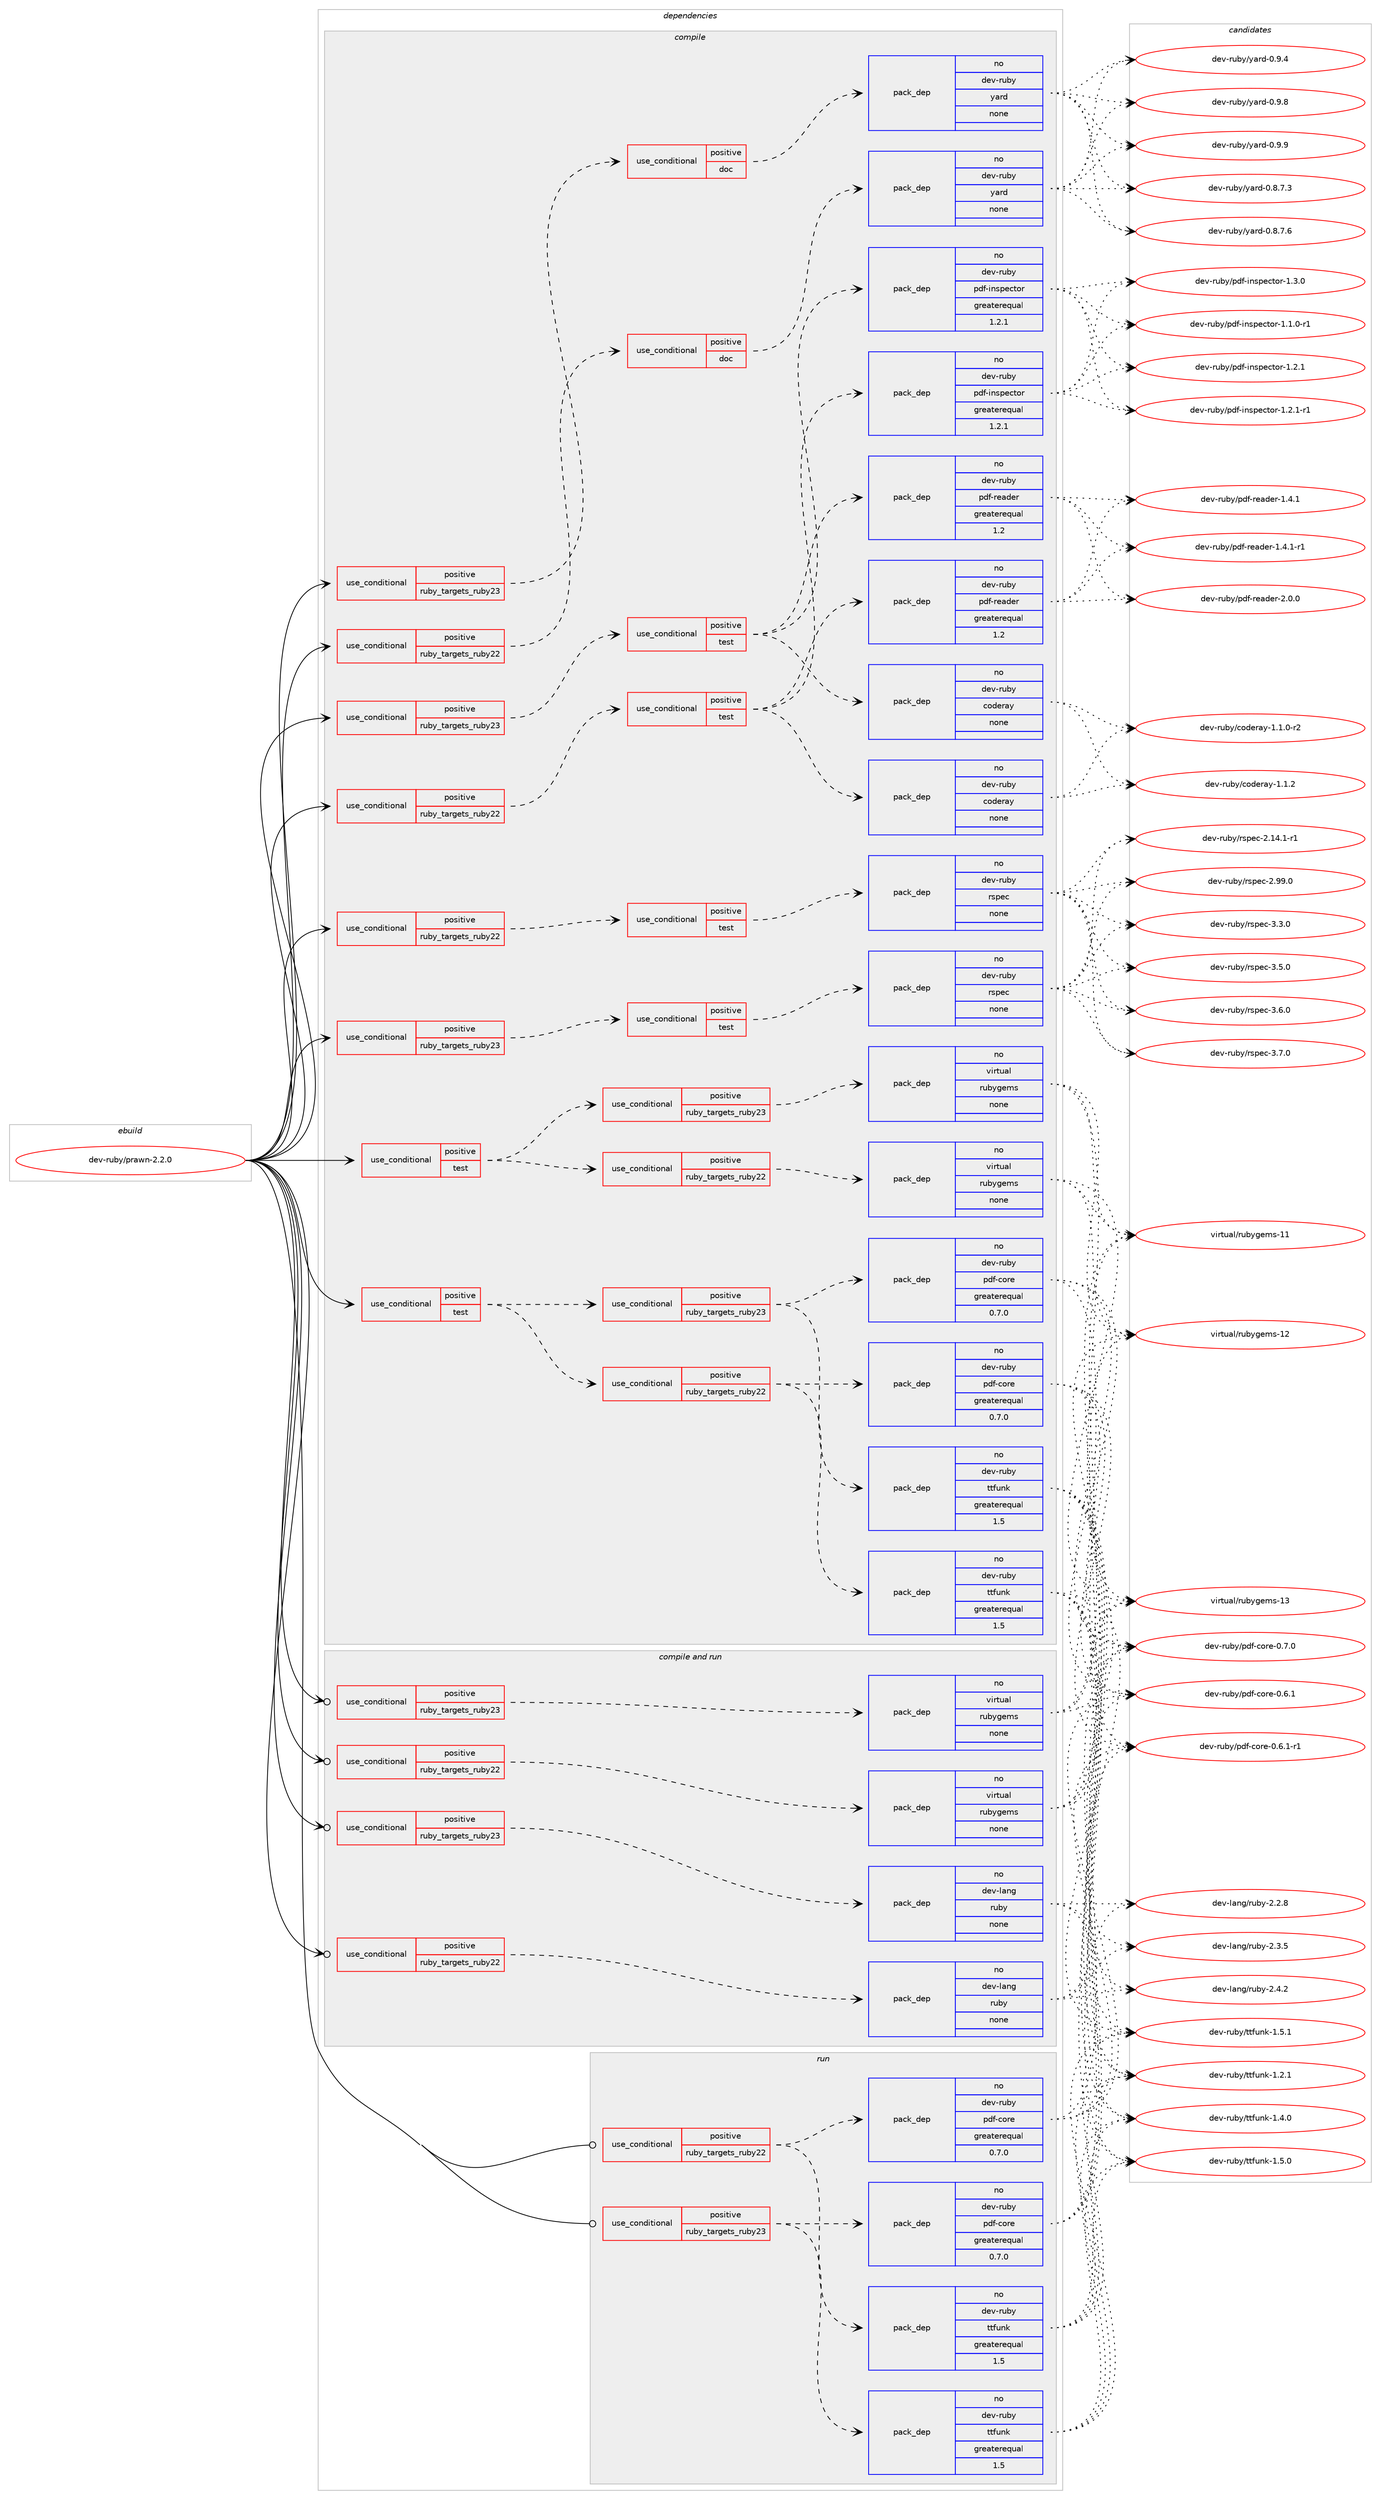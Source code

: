 digraph prolog {

# *************
# Graph options
# *************

newrank=true;
concentrate=true;
compound=true;
graph [rankdir=LR,fontname=Helvetica,fontsize=10,ranksep=1.5];#, ranksep=2.5, nodesep=0.2];
edge  [arrowhead=vee];
node  [fontname=Helvetica,fontsize=10];

# **********
# The ebuild
# **********

subgraph cluster_leftcol {
color=gray;
rank=same;
label=<<i>ebuild</i>>;
id [label="dev-ruby/prawn-2.2.0", color=red, width=4, href="../dev-ruby/prawn-2.2.0.svg"];
}

# ****************
# The dependencies
# ****************

subgraph cluster_midcol {
color=gray;
label=<<i>dependencies</i>>;
subgraph cluster_compile {
fillcolor="#eeeeee";
style=filled;
label=<<i>compile</i>>;
subgraph cond65483 {
dependency254696 [label=<<TABLE BORDER="0" CELLBORDER="1" CELLSPACING="0" CELLPADDING="4"><TR><TD ROWSPAN="3" CELLPADDING="10">use_conditional</TD></TR><TR><TD>positive</TD></TR><TR><TD>ruby_targets_ruby22</TD></TR></TABLE>>, shape=none, color=red];
subgraph cond65484 {
dependency254697 [label=<<TABLE BORDER="0" CELLBORDER="1" CELLSPACING="0" CELLPADDING="4"><TR><TD ROWSPAN="3" CELLPADDING="10">use_conditional</TD></TR><TR><TD>positive</TD></TR><TR><TD>doc</TD></TR></TABLE>>, shape=none, color=red];
subgraph pack185099 {
dependency254698 [label=<<TABLE BORDER="0" CELLBORDER="1" CELLSPACING="0" CELLPADDING="4" WIDTH="220"><TR><TD ROWSPAN="6" CELLPADDING="30">pack_dep</TD></TR><TR><TD WIDTH="110">no</TD></TR><TR><TD>dev-ruby</TD></TR><TR><TD>yard</TD></TR><TR><TD>none</TD></TR><TR><TD></TD></TR></TABLE>>, shape=none, color=blue];
}
dependency254697:e -> dependency254698:w [weight=20,style="dashed",arrowhead="vee"];
}
dependency254696:e -> dependency254697:w [weight=20,style="dashed",arrowhead="vee"];
}
id:e -> dependency254696:w [weight=20,style="solid",arrowhead="vee"];
subgraph cond65485 {
dependency254699 [label=<<TABLE BORDER="0" CELLBORDER="1" CELLSPACING="0" CELLPADDING="4"><TR><TD ROWSPAN="3" CELLPADDING="10">use_conditional</TD></TR><TR><TD>positive</TD></TR><TR><TD>ruby_targets_ruby22</TD></TR></TABLE>>, shape=none, color=red];
subgraph cond65486 {
dependency254700 [label=<<TABLE BORDER="0" CELLBORDER="1" CELLSPACING="0" CELLPADDING="4"><TR><TD ROWSPAN="3" CELLPADDING="10">use_conditional</TD></TR><TR><TD>positive</TD></TR><TR><TD>test</TD></TR></TABLE>>, shape=none, color=red];
subgraph pack185100 {
dependency254701 [label=<<TABLE BORDER="0" CELLBORDER="1" CELLSPACING="0" CELLPADDING="4" WIDTH="220"><TR><TD ROWSPAN="6" CELLPADDING="30">pack_dep</TD></TR><TR><TD WIDTH="110">no</TD></TR><TR><TD>dev-ruby</TD></TR><TR><TD>coderay</TD></TR><TR><TD>none</TD></TR><TR><TD></TD></TR></TABLE>>, shape=none, color=blue];
}
dependency254700:e -> dependency254701:w [weight=20,style="dashed",arrowhead="vee"];
subgraph pack185101 {
dependency254702 [label=<<TABLE BORDER="0" CELLBORDER="1" CELLSPACING="0" CELLPADDING="4" WIDTH="220"><TR><TD ROWSPAN="6" CELLPADDING="30">pack_dep</TD></TR><TR><TD WIDTH="110">no</TD></TR><TR><TD>dev-ruby</TD></TR><TR><TD>pdf-inspector</TD></TR><TR><TD>greaterequal</TD></TR><TR><TD>1.2.1</TD></TR></TABLE>>, shape=none, color=blue];
}
dependency254700:e -> dependency254702:w [weight=20,style="dashed",arrowhead="vee"];
subgraph pack185102 {
dependency254703 [label=<<TABLE BORDER="0" CELLBORDER="1" CELLSPACING="0" CELLPADDING="4" WIDTH="220"><TR><TD ROWSPAN="6" CELLPADDING="30">pack_dep</TD></TR><TR><TD WIDTH="110">no</TD></TR><TR><TD>dev-ruby</TD></TR><TR><TD>pdf-reader</TD></TR><TR><TD>greaterequal</TD></TR><TR><TD>1.2</TD></TR></TABLE>>, shape=none, color=blue];
}
dependency254700:e -> dependency254703:w [weight=20,style="dashed",arrowhead="vee"];
}
dependency254699:e -> dependency254700:w [weight=20,style="dashed",arrowhead="vee"];
}
id:e -> dependency254699:w [weight=20,style="solid",arrowhead="vee"];
subgraph cond65487 {
dependency254704 [label=<<TABLE BORDER="0" CELLBORDER="1" CELLSPACING="0" CELLPADDING="4"><TR><TD ROWSPAN="3" CELLPADDING="10">use_conditional</TD></TR><TR><TD>positive</TD></TR><TR><TD>ruby_targets_ruby22</TD></TR></TABLE>>, shape=none, color=red];
subgraph cond65488 {
dependency254705 [label=<<TABLE BORDER="0" CELLBORDER="1" CELLSPACING="0" CELLPADDING="4"><TR><TD ROWSPAN="3" CELLPADDING="10">use_conditional</TD></TR><TR><TD>positive</TD></TR><TR><TD>test</TD></TR></TABLE>>, shape=none, color=red];
subgraph pack185103 {
dependency254706 [label=<<TABLE BORDER="0" CELLBORDER="1" CELLSPACING="0" CELLPADDING="4" WIDTH="220"><TR><TD ROWSPAN="6" CELLPADDING="30">pack_dep</TD></TR><TR><TD WIDTH="110">no</TD></TR><TR><TD>dev-ruby</TD></TR><TR><TD>rspec</TD></TR><TR><TD>none</TD></TR><TR><TD></TD></TR></TABLE>>, shape=none, color=blue];
}
dependency254705:e -> dependency254706:w [weight=20,style="dashed",arrowhead="vee"];
}
dependency254704:e -> dependency254705:w [weight=20,style="dashed",arrowhead="vee"];
}
id:e -> dependency254704:w [weight=20,style="solid",arrowhead="vee"];
subgraph cond65489 {
dependency254707 [label=<<TABLE BORDER="0" CELLBORDER="1" CELLSPACING="0" CELLPADDING="4"><TR><TD ROWSPAN="3" CELLPADDING="10">use_conditional</TD></TR><TR><TD>positive</TD></TR><TR><TD>ruby_targets_ruby23</TD></TR></TABLE>>, shape=none, color=red];
subgraph cond65490 {
dependency254708 [label=<<TABLE BORDER="0" CELLBORDER="1" CELLSPACING="0" CELLPADDING="4"><TR><TD ROWSPAN="3" CELLPADDING="10">use_conditional</TD></TR><TR><TD>positive</TD></TR><TR><TD>doc</TD></TR></TABLE>>, shape=none, color=red];
subgraph pack185104 {
dependency254709 [label=<<TABLE BORDER="0" CELLBORDER="1" CELLSPACING="0" CELLPADDING="4" WIDTH="220"><TR><TD ROWSPAN="6" CELLPADDING="30">pack_dep</TD></TR><TR><TD WIDTH="110">no</TD></TR><TR><TD>dev-ruby</TD></TR><TR><TD>yard</TD></TR><TR><TD>none</TD></TR><TR><TD></TD></TR></TABLE>>, shape=none, color=blue];
}
dependency254708:e -> dependency254709:w [weight=20,style="dashed",arrowhead="vee"];
}
dependency254707:e -> dependency254708:w [weight=20,style="dashed",arrowhead="vee"];
}
id:e -> dependency254707:w [weight=20,style="solid",arrowhead="vee"];
subgraph cond65491 {
dependency254710 [label=<<TABLE BORDER="0" CELLBORDER="1" CELLSPACING="0" CELLPADDING="4"><TR><TD ROWSPAN="3" CELLPADDING="10">use_conditional</TD></TR><TR><TD>positive</TD></TR><TR><TD>ruby_targets_ruby23</TD></TR></TABLE>>, shape=none, color=red];
subgraph cond65492 {
dependency254711 [label=<<TABLE BORDER="0" CELLBORDER="1" CELLSPACING="0" CELLPADDING="4"><TR><TD ROWSPAN="3" CELLPADDING="10">use_conditional</TD></TR><TR><TD>positive</TD></TR><TR><TD>test</TD></TR></TABLE>>, shape=none, color=red];
subgraph pack185105 {
dependency254712 [label=<<TABLE BORDER="0" CELLBORDER="1" CELLSPACING="0" CELLPADDING="4" WIDTH="220"><TR><TD ROWSPAN="6" CELLPADDING="30">pack_dep</TD></TR><TR><TD WIDTH="110">no</TD></TR><TR><TD>dev-ruby</TD></TR><TR><TD>coderay</TD></TR><TR><TD>none</TD></TR><TR><TD></TD></TR></TABLE>>, shape=none, color=blue];
}
dependency254711:e -> dependency254712:w [weight=20,style="dashed",arrowhead="vee"];
subgraph pack185106 {
dependency254713 [label=<<TABLE BORDER="0" CELLBORDER="1" CELLSPACING="0" CELLPADDING="4" WIDTH="220"><TR><TD ROWSPAN="6" CELLPADDING="30">pack_dep</TD></TR><TR><TD WIDTH="110">no</TD></TR><TR><TD>dev-ruby</TD></TR><TR><TD>pdf-inspector</TD></TR><TR><TD>greaterequal</TD></TR><TR><TD>1.2.1</TD></TR></TABLE>>, shape=none, color=blue];
}
dependency254711:e -> dependency254713:w [weight=20,style="dashed",arrowhead="vee"];
subgraph pack185107 {
dependency254714 [label=<<TABLE BORDER="0" CELLBORDER="1" CELLSPACING="0" CELLPADDING="4" WIDTH="220"><TR><TD ROWSPAN="6" CELLPADDING="30">pack_dep</TD></TR><TR><TD WIDTH="110">no</TD></TR><TR><TD>dev-ruby</TD></TR><TR><TD>pdf-reader</TD></TR><TR><TD>greaterequal</TD></TR><TR><TD>1.2</TD></TR></TABLE>>, shape=none, color=blue];
}
dependency254711:e -> dependency254714:w [weight=20,style="dashed",arrowhead="vee"];
}
dependency254710:e -> dependency254711:w [weight=20,style="dashed",arrowhead="vee"];
}
id:e -> dependency254710:w [weight=20,style="solid",arrowhead="vee"];
subgraph cond65493 {
dependency254715 [label=<<TABLE BORDER="0" CELLBORDER="1" CELLSPACING="0" CELLPADDING="4"><TR><TD ROWSPAN="3" CELLPADDING="10">use_conditional</TD></TR><TR><TD>positive</TD></TR><TR><TD>ruby_targets_ruby23</TD></TR></TABLE>>, shape=none, color=red];
subgraph cond65494 {
dependency254716 [label=<<TABLE BORDER="0" CELLBORDER="1" CELLSPACING="0" CELLPADDING="4"><TR><TD ROWSPAN="3" CELLPADDING="10">use_conditional</TD></TR><TR><TD>positive</TD></TR><TR><TD>test</TD></TR></TABLE>>, shape=none, color=red];
subgraph pack185108 {
dependency254717 [label=<<TABLE BORDER="0" CELLBORDER="1" CELLSPACING="0" CELLPADDING="4" WIDTH="220"><TR><TD ROWSPAN="6" CELLPADDING="30">pack_dep</TD></TR><TR><TD WIDTH="110">no</TD></TR><TR><TD>dev-ruby</TD></TR><TR><TD>rspec</TD></TR><TR><TD>none</TD></TR><TR><TD></TD></TR></TABLE>>, shape=none, color=blue];
}
dependency254716:e -> dependency254717:w [weight=20,style="dashed",arrowhead="vee"];
}
dependency254715:e -> dependency254716:w [weight=20,style="dashed",arrowhead="vee"];
}
id:e -> dependency254715:w [weight=20,style="solid",arrowhead="vee"];
subgraph cond65495 {
dependency254718 [label=<<TABLE BORDER="0" CELLBORDER="1" CELLSPACING="0" CELLPADDING="4"><TR><TD ROWSPAN="3" CELLPADDING="10">use_conditional</TD></TR><TR><TD>positive</TD></TR><TR><TD>test</TD></TR></TABLE>>, shape=none, color=red];
subgraph cond65496 {
dependency254719 [label=<<TABLE BORDER="0" CELLBORDER="1" CELLSPACING="0" CELLPADDING="4"><TR><TD ROWSPAN="3" CELLPADDING="10">use_conditional</TD></TR><TR><TD>positive</TD></TR><TR><TD>ruby_targets_ruby22</TD></TR></TABLE>>, shape=none, color=red];
subgraph pack185109 {
dependency254720 [label=<<TABLE BORDER="0" CELLBORDER="1" CELLSPACING="0" CELLPADDING="4" WIDTH="220"><TR><TD ROWSPAN="6" CELLPADDING="30">pack_dep</TD></TR><TR><TD WIDTH="110">no</TD></TR><TR><TD>dev-ruby</TD></TR><TR><TD>pdf-core</TD></TR><TR><TD>greaterequal</TD></TR><TR><TD>0.7.0</TD></TR></TABLE>>, shape=none, color=blue];
}
dependency254719:e -> dependency254720:w [weight=20,style="dashed",arrowhead="vee"];
subgraph pack185110 {
dependency254721 [label=<<TABLE BORDER="0" CELLBORDER="1" CELLSPACING="0" CELLPADDING="4" WIDTH="220"><TR><TD ROWSPAN="6" CELLPADDING="30">pack_dep</TD></TR><TR><TD WIDTH="110">no</TD></TR><TR><TD>dev-ruby</TD></TR><TR><TD>ttfunk</TD></TR><TR><TD>greaterequal</TD></TR><TR><TD>1.5</TD></TR></TABLE>>, shape=none, color=blue];
}
dependency254719:e -> dependency254721:w [weight=20,style="dashed",arrowhead="vee"];
}
dependency254718:e -> dependency254719:w [weight=20,style="dashed",arrowhead="vee"];
subgraph cond65497 {
dependency254722 [label=<<TABLE BORDER="0" CELLBORDER="1" CELLSPACING="0" CELLPADDING="4"><TR><TD ROWSPAN="3" CELLPADDING="10">use_conditional</TD></TR><TR><TD>positive</TD></TR><TR><TD>ruby_targets_ruby23</TD></TR></TABLE>>, shape=none, color=red];
subgraph pack185111 {
dependency254723 [label=<<TABLE BORDER="0" CELLBORDER="1" CELLSPACING="0" CELLPADDING="4" WIDTH="220"><TR><TD ROWSPAN="6" CELLPADDING="30">pack_dep</TD></TR><TR><TD WIDTH="110">no</TD></TR><TR><TD>dev-ruby</TD></TR><TR><TD>pdf-core</TD></TR><TR><TD>greaterequal</TD></TR><TR><TD>0.7.0</TD></TR></TABLE>>, shape=none, color=blue];
}
dependency254722:e -> dependency254723:w [weight=20,style="dashed",arrowhead="vee"];
subgraph pack185112 {
dependency254724 [label=<<TABLE BORDER="0" CELLBORDER="1" CELLSPACING="0" CELLPADDING="4" WIDTH="220"><TR><TD ROWSPAN="6" CELLPADDING="30">pack_dep</TD></TR><TR><TD WIDTH="110">no</TD></TR><TR><TD>dev-ruby</TD></TR><TR><TD>ttfunk</TD></TR><TR><TD>greaterequal</TD></TR><TR><TD>1.5</TD></TR></TABLE>>, shape=none, color=blue];
}
dependency254722:e -> dependency254724:w [weight=20,style="dashed",arrowhead="vee"];
}
dependency254718:e -> dependency254722:w [weight=20,style="dashed",arrowhead="vee"];
}
id:e -> dependency254718:w [weight=20,style="solid",arrowhead="vee"];
subgraph cond65498 {
dependency254725 [label=<<TABLE BORDER="0" CELLBORDER="1" CELLSPACING="0" CELLPADDING="4"><TR><TD ROWSPAN="3" CELLPADDING="10">use_conditional</TD></TR><TR><TD>positive</TD></TR><TR><TD>test</TD></TR></TABLE>>, shape=none, color=red];
subgraph cond65499 {
dependency254726 [label=<<TABLE BORDER="0" CELLBORDER="1" CELLSPACING="0" CELLPADDING="4"><TR><TD ROWSPAN="3" CELLPADDING="10">use_conditional</TD></TR><TR><TD>positive</TD></TR><TR><TD>ruby_targets_ruby22</TD></TR></TABLE>>, shape=none, color=red];
subgraph pack185113 {
dependency254727 [label=<<TABLE BORDER="0" CELLBORDER="1" CELLSPACING="0" CELLPADDING="4" WIDTH="220"><TR><TD ROWSPAN="6" CELLPADDING="30">pack_dep</TD></TR><TR><TD WIDTH="110">no</TD></TR><TR><TD>virtual</TD></TR><TR><TD>rubygems</TD></TR><TR><TD>none</TD></TR><TR><TD></TD></TR></TABLE>>, shape=none, color=blue];
}
dependency254726:e -> dependency254727:w [weight=20,style="dashed",arrowhead="vee"];
}
dependency254725:e -> dependency254726:w [weight=20,style="dashed",arrowhead="vee"];
subgraph cond65500 {
dependency254728 [label=<<TABLE BORDER="0" CELLBORDER="1" CELLSPACING="0" CELLPADDING="4"><TR><TD ROWSPAN="3" CELLPADDING="10">use_conditional</TD></TR><TR><TD>positive</TD></TR><TR><TD>ruby_targets_ruby23</TD></TR></TABLE>>, shape=none, color=red];
subgraph pack185114 {
dependency254729 [label=<<TABLE BORDER="0" CELLBORDER="1" CELLSPACING="0" CELLPADDING="4" WIDTH="220"><TR><TD ROWSPAN="6" CELLPADDING="30">pack_dep</TD></TR><TR><TD WIDTH="110">no</TD></TR><TR><TD>virtual</TD></TR><TR><TD>rubygems</TD></TR><TR><TD>none</TD></TR><TR><TD></TD></TR></TABLE>>, shape=none, color=blue];
}
dependency254728:e -> dependency254729:w [weight=20,style="dashed",arrowhead="vee"];
}
dependency254725:e -> dependency254728:w [weight=20,style="dashed",arrowhead="vee"];
}
id:e -> dependency254725:w [weight=20,style="solid",arrowhead="vee"];
}
subgraph cluster_compileandrun {
fillcolor="#eeeeee";
style=filled;
label=<<i>compile and run</i>>;
subgraph cond65501 {
dependency254730 [label=<<TABLE BORDER="0" CELLBORDER="1" CELLSPACING="0" CELLPADDING="4"><TR><TD ROWSPAN="3" CELLPADDING="10">use_conditional</TD></TR><TR><TD>positive</TD></TR><TR><TD>ruby_targets_ruby22</TD></TR></TABLE>>, shape=none, color=red];
subgraph pack185115 {
dependency254731 [label=<<TABLE BORDER="0" CELLBORDER="1" CELLSPACING="0" CELLPADDING="4" WIDTH="220"><TR><TD ROWSPAN="6" CELLPADDING="30">pack_dep</TD></TR><TR><TD WIDTH="110">no</TD></TR><TR><TD>dev-lang</TD></TR><TR><TD>ruby</TD></TR><TR><TD>none</TD></TR><TR><TD></TD></TR></TABLE>>, shape=none, color=blue];
}
dependency254730:e -> dependency254731:w [weight=20,style="dashed",arrowhead="vee"];
}
id:e -> dependency254730:w [weight=20,style="solid",arrowhead="odotvee"];
subgraph cond65502 {
dependency254732 [label=<<TABLE BORDER="0" CELLBORDER="1" CELLSPACING="0" CELLPADDING="4"><TR><TD ROWSPAN="3" CELLPADDING="10">use_conditional</TD></TR><TR><TD>positive</TD></TR><TR><TD>ruby_targets_ruby22</TD></TR></TABLE>>, shape=none, color=red];
subgraph pack185116 {
dependency254733 [label=<<TABLE BORDER="0" CELLBORDER="1" CELLSPACING="0" CELLPADDING="4" WIDTH="220"><TR><TD ROWSPAN="6" CELLPADDING="30">pack_dep</TD></TR><TR><TD WIDTH="110">no</TD></TR><TR><TD>virtual</TD></TR><TR><TD>rubygems</TD></TR><TR><TD>none</TD></TR><TR><TD></TD></TR></TABLE>>, shape=none, color=blue];
}
dependency254732:e -> dependency254733:w [weight=20,style="dashed",arrowhead="vee"];
}
id:e -> dependency254732:w [weight=20,style="solid",arrowhead="odotvee"];
subgraph cond65503 {
dependency254734 [label=<<TABLE BORDER="0" CELLBORDER="1" CELLSPACING="0" CELLPADDING="4"><TR><TD ROWSPAN="3" CELLPADDING="10">use_conditional</TD></TR><TR><TD>positive</TD></TR><TR><TD>ruby_targets_ruby23</TD></TR></TABLE>>, shape=none, color=red];
subgraph pack185117 {
dependency254735 [label=<<TABLE BORDER="0" CELLBORDER="1" CELLSPACING="0" CELLPADDING="4" WIDTH="220"><TR><TD ROWSPAN="6" CELLPADDING="30">pack_dep</TD></TR><TR><TD WIDTH="110">no</TD></TR><TR><TD>dev-lang</TD></TR><TR><TD>ruby</TD></TR><TR><TD>none</TD></TR><TR><TD></TD></TR></TABLE>>, shape=none, color=blue];
}
dependency254734:e -> dependency254735:w [weight=20,style="dashed",arrowhead="vee"];
}
id:e -> dependency254734:w [weight=20,style="solid",arrowhead="odotvee"];
subgraph cond65504 {
dependency254736 [label=<<TABLE BORDER="0" CELLBORDER="1" CELLSPACING="0" CELLPADDING="4"><TR><TD ROWSPAN="3" CELLPADDING="10">use_conditional</TD></TR><TR><TD>positive</TD></TR><TR><TD>ruby_targets_ruby23</TD></TR></TABLE>>, shape=none, color=red];
subgraph pack185118 {
dependency254737 [label=<<TABLE BORDER="0" CELLBORDER="1" CELLSPACING="0" CELLPADDING="4" WIDTH="220"><TR><TD ROWSPAN="6" CELLPADDING="30">pack_dep</TD></TR><TR><TD WIDTH="110">no</TD></TR><TR><TD>virtual</TD></TR><TR><TD>rubygems</TD></TR><TR><TD>none</TD></TR><TR><TD></TD></TR></TABLE>>, shape=none, color=blue];
}
dependency254736:e -> dependency254737:w [weight=20,style="dashed",arrowhead="vee"];
}
id:e -> dependency254736:w [weight=20,style="solid",arrowhead="odotvee"];
}
subgraph cluster_run {
fillcolor="#eeeeee";
style=filled;
label=<<i>run</i>>;
subgraph cond65505 {
dependency254738 [label=<<TABLE BORDER="0" CELLBORDER="1" CELLSPACING="0" CELLPADDING="4"><TR><TD ROWSPAN="3" CELLPADDING="10">use_conditional</TD></TR><TR><TD>positive</TD></TR><TR><TD>ruby_targets_ruby22</TD></TR></TABLE>>, shape=none, color=red];
subgraph pack185119 {
dependency254739 [label=<<TABLE BORDER="0" CELLBORDER="1" CELLSPACING="0" CELLPADDING="4" WIDTH="220"><TR><TD ROWSPAN="6" CELLPADDING="30">pack_dep</TD></TR><TR><TD WIDTH="110">no</TD></TR><TR><TD>dev-ruby</TD></TR><TR><TD>pdf-core</TD></TR><TR><TD>greaterequal</TD></TR><TR><TD>0.7.0</TD></TR></TABLE>>, shape=none, color=blue];
}
dependency254738:e -> dependency254739:w [weight=20,style="dashed",arrowhead="vee"];
subgraph pack185120 {
dependency254740 [label=<<TABLE BORDER="0" CELLBORDER="1" CELLSPACING="0" CELLPADDING="4" WIDTH="220"><TR><TD ROWSPAN="6" CELLPADDING="30">pack_dep</TD></TR><TR><TD WIDTH="110">no</TD></TR><TR><TD>dev-ruby</TD></TR><TR><TD>ttfunk</TD></TR><TR><TD>greaterequal</TD></TR><TR><TD>1.5</TD></TR></TABLE>>, shape=none, color=blue];
}
dependency254738:e -> dependency254740:w [weight=20,style="dashed",arrowhead="vee"];
}
id:e -> dependency254738:w [weight=20,style="solid",arrowhead="odot"];
subgraph cond65506 {
dependency254741 [label=<<TABLE BORDER="0" CELLBORDER="1" CELLSPACING="0" CELLPADDING="4"><TR><TD ROWSPAN="3" CELLPADDING="10">use_conditional</TD></TR><TR><TD>positive</TD></TR><TR><TD>ruby_targets_ruby23</TD></TR></TABLE>>, shape=none, color=red];
subgraph pack185121 {
dependency254742 [label=<<TABLE BORDER="0" CELLBORDER="1" CELLSPACING="0" CELLPADDING="4" WIDTH="220"><TR><TD ROWSPAN="6" CELLPADDING="30">pack_dep</TD></TR><TR><TD WIDTH="110">no</TD></TR><TR><TD>dev-ruby</TD></TR><TR><TD>pdf-core</TD></TR><TR><TD>greaterequal</TD></TR><TR><TD>0.7.0</TD></TR></TABLE>>, shape=none, color=blue];
}
dependency254741:e -> dependency254742:w [weight=20,style="dashed",arrowhead="vee"];
subgraph pack185122 {
dependency254743 [label=<<TABLE BORDER="0" CELLBORDER="1" CELLSPACING="0" CELLPADDING="4" WIDTH="220"><TR><TD ROWSPAN="6" CELLPADDING="30">pack_dep</TD></TR><TR><TD WIDTH="110">no</TD></TR><TR><TD>dev-ruby</TD></TR><TR><TD>ttfunk</TD></TR><TR><TD>greaterequal</TD></TR><TR><TD>1.5</TD></TR></TABLE>>, shape=none, color=blue];
}
dependency254741:e -> dependency254743:w [weight=20,style="dashed",arrowhead="vee"];
}
id:e -> dependency254741:w [weight=20,style="solid",arrowhead="odot"];
}
}

# **************
# The candidates
# **************

subgraph cluster_choices {
rank=same;
color=gray;
label=<<i>candidates</i>>;

subgraph choice185099 {
color=black;
nodesep=1;
choice100101118451141179812147121971141004548465646554651 [label="dev-ruby/yard-0.8.7.3", color=red, width=4,href="../dev-ruby/yard-0.8.7.3.svg"];
choice100101118451141179812147121971141004548465646554654 [label="dev-ruby/yard-0.8.7.6", color=red, width=4,href="../dev-ruby/yard-0.8.7.6.svg"];
choice10010111845114117981214712197114100454846574652 [label="dev-ruby/yard-0.9.4", color=red, width=4,href="../dev-ruby/yard-0.9.4.svg"];
choice10010111845114117981214712197114100454846574656 [label="dev-ruby/yard-0.9.8", color=red, width=4,href="../dev-ruby/yard-0.9.8.svg"];
choice10010111845114117981214712197114100454846574657 [label="dev-ruby/yard-0.9.9", color=red, width=4,href="../dev-ruby/yard-0.9.9.svg"];
dependency254698:e -> choice100101118451141179812147121971141004548465646554651:w [style=dotted,weight="100"];
dependency254698:e -> choice100101118451141179812147121971141004548465646554654:w [style=dotted,weight="100"];
dependency254698:e -> choice10010111845114117981214712197114100454846574652:w [style=dotted,weight="100"];
dependency254698:e -> choice10010111845114117981214712197114100454846574656:w [style=dotted,weight="100"];
dependency254698:e -> choice10010111845114117981214712197114100454846574657:w [style=dotted,weight="100"];
}
subgraph choice185100 {
color=black;
nodesep=1;
choice10010111845114117981214799111100101114971214549464946484511450 [label="dev-ruby/coderay-1.1.0-r2", color=red, width=4,href="../dev-ruby/coderay-1.1.0-r2.svg"];
choice1001011184511411798121479911110010111497121454946494650 [label="dev-ruby/coderay-1.1.2", color=red, width=4,href="../dev-ruby/coderay-1.1.2.svg"];
dependency254701:e -> choice10010111845114117981214799111100101114971214549464946484511450:w [style=dotted,weight="100"];
dependency254701:e -> choice1001011184511411798121479911110010111497121454946494650:w [style=dotted,weight="100"];
}
subgraph choice185101 {
color=black;
nodesep=1;
choice10010111845114117981214711210010245105110115112101991161111144549464946484511449 [label="dev-ruby/pdf-inspector-1.1.0-r1", color=red, width=4,href="../dev-ruby/pdf-inspector-1.1.0-r1.svg"];
choice1001011184511411798121471121001024510511011511210199116111114454946504649 [label="dev-ruby/pdf-inspector-1.2.1", color=red, width=4,href="../dev-ruby/pdf-inspector-1.2.1.svg"];
choice10010111845114117981214711210010245105110115112101991161111144549465046494511449 [label="dev-ruby/pdf-inspector-1.2.1-r1", color=red, width=4,href="../dev-ruby/pdf-inspector-1.2.1-r1.svg"];
choice1001011184511411798121471121001024510511011511210199116111114454946514648 [label="dev-ruby/pdf-inspector-1.3.0", color=red, width=4,href="../dev-ruby/pdf-inspector-1.3.0.svg"];
dependency254702:e -> choice10010111845114117981214711210010245105110115112101991161111144549464946484511449:w [style=dotted,weight="100"];
dependency254702:e -> choice1001011184511411798121471121001024510511011511210199116111114454946504649:w [style=dotted,weight="100"];
dependency254702:e -> choice10010111845114117981214711210010245105110115112101991161111144549465046494511449:w [style=dotted,weight="100"];
dependency254702:e -> choice1001011184511411798121471121001024510511011511210199116111114454946514648:w [style=dotted,weight="100"];
}
subgraph choice185102 {
color=black;
nodesep=1;
choice1001011184511411798121471121001024511410197100101114454946524649 [label="dev-ruby/pdf-reader-1.4.1", color=red, width=4,href="../dev-ruby/pdf-reader-1.4.1.svg"];
choice10010111845114117981214711210010245114101971001011144549465246494511449 [label="dev-ruby/pdf-reader-1.4.1-r1", color=red, width=4,href="../dev-ruby/pdf-reader-1.4.1-r1.svg"];
choice1001011184511411798121471121001024511410197100101114455046484648 [label="dev-ruby/pdf-reader-2.0.0", color=red, width=4,href="../dev-ruby/pdf-reader-2.0.0.svg"];
dependency254703:e -> choice1001011184511411798121471121001024511410197100101114454946524649:w [style=dotted,weight="100"];
dependency254703:e -> choice10010111845114117981214711210010245114101971001011144549465246494511449:w [style=dotted,weight="100"];
dependency254703:e -> choice1001011184511411798121471121001024511410197100101114455046484648:w [style=dotted,weight="100"];
}
subgraph choice185103 {
color=black;
nodesep=1;
choice10010111845114117981214711411511210199455046495246494511449 [label="dev-ruby/rspec-2.14.1-r1", color=red, width=4,href="../dev-ruby/rspec-2.14.1-r1.svg"];
choice1001011184511411798121471141151121019945504657574648 [label="dev-ruby/rspec-2.99.0", color=red, width=4,href="../dev-ruby/rspec-2.99.0.svg"];
choice10010111845114117981214711411511210199455146514648 [label="dev-ruby/rspec-3.3.0", color=red, width=4,href="../dev-ruby/rspec-3.3.0.svg"];
choice10010111845114117981214711411511210199455146534648 [label="dev-ruby/rspec-3.5.0", color=red, width=4,href="../dev-ruby/rspec-3.5.0.svg"];
choice10010111845114117981214711411511210199455146544648 [label="dev-ruby/rspec-3.6.0", color=red, width=4,href="../dev-ruby/rspec-3.6.0.svg"];
choice10010111845114117981214711411511210199455146554648 [label="dev-ruby/rspec-3.7.0", color=red, width=4,href="../dev-ruby/rspec-3.7.0.svg"];
dependency254706:e -> choice10010111845114117981214711411511210199455046495246494511449:w [style=dotted,weight="100"];
dependency254706:e -> choice1001011184511411798121471141151121019945504657574648:w [style=dotted,weight="100"];
dependency254706:e -> choice10010111845114117981214711411511210199455146514648:w [style=dotted,weight="100"];
dependency254706:e -> choice10010111845114117981214711411511210199455146534648:w [style=dotted,weight="100"];
dependency254706:e -> choice10010111845114117981214711411511210199455146544648:w [style=dotted,weight="100"];
dependency254706:e -> choice10010111845114117981214711411511210199455146554648:w [style=dotted,weight="100"];
}
subgraph choice185104 {
color=black;
nodesep=1;
choice100101118451141179812147121971141004548465646554651 [label="dev-ruby/yard-0.8.7.3", color=red, width=4,href="../dev-ruby/yard-0.8.7.3.svg"];
choice100101118451141179812147121971141004548465646554654 [label="dev-ruby/yard-0.8.7.6", color=red, width=4,href="../dev-ruby/yard-0.8.7.6.svg"];
choice10010111845114117981214712197114100454846574652 [label="dev-ruby/yard-0.9.4", color=red, width=4,href="../dev-ruby/yard-0.9.4.svg"];
choice10010111845114117981214712197114100454846574656 [label="dev-ruby/yard-0.9.8", color=red, width=4,href="../dev-ruby/yard-0.9.8.svg"];
choice10010111845114117981214712197114100454846574657 [label="dev-ruby/yard-0.9.9", color=red, width=4,href="../dev-ruby/yard-0.9.9.svg"];
dependency254709:e -> choice100101118451141179812147121971141004548465646554651:w [style=dotted,weight="100"];
dependency254709:e -> choice100101118451141179812147121971141004548465646554654:w [style=dotted,weight="100"];
dependency254709:e -> choice10010111845114117981214712197114100454846574652:w [style=dotted,weight="100"];
dependency254709:e -> choice10010111845114117981214712197114100454846574656:w [style=dotted,weight="100"];
dependency254709:e -> choice10010111845114117981214712197114100454846574657:w [style=dotted,weight="100"];
}
subgraph choice185105 {
color=black;
nodesep=1;
choice10010111845114117981214799111100101114971214549464946484511450 [label="dev-ruby/coderay-1.1.0-r2", color=red, width=4,href="../dev-ruby/coderay-1.1.0-r2.svg"];
choice1001011184511411798121479911110010111497121454946494650 [label="dev-ruby/coderay-1.1.2", color=red, width=4,href="../dev-ruby/coderay-1.1.2.svg"];
dependency254712:e -> choice10010111845114117981214799111100101114971214549464946484511450:w [style=dotted,weight="100"];
dependency254712:e -> choice1001011184511411798121479911110010111497121454946494650:w [style=dotted,weight="100"];
}
subgraph choice185106 {
color=black;
nodesep=1;
choice10010111845114117981214711210010245105110115112101991161111144549464946484511449 [label="dev-ruby/pdf-inspector-1.1.0-r1", color=red, width=4,href="../dev-ruby/pdf-inspector-1.1.0-r1.svg"];
choice1001011184511411798121471121001024510511011511210199116111114454946504649 [label="dev-ruby/pdf-inspector-1.2.1", color=red, width=4,href="../dev-ruby/pdf-inspector-1.2.1.svg"];
choice10010111845114117981214711210010245105110115112101991161111144549465046494511449 [label="dev-ruby/pdf-inspector-1.2.1-r1", color=red, width=4,href="../dev-ruby/pdf-inspector-1.2.1-r1.svg"];
choice1001011184511411798121471121001024510511011511210199116111114454946514648 [label="dev-ruby/pdf-inspector-1.3.0", color=red, width=4,href="../dev-ruby/pdf-inspector-1.3.0.svg"];
dependency254713:e -> choice10010111845114117981214711210010245105110115112101991161111144549464946484511449:w [style=dotted,weight="100"];
dependency254713:e -> choice1001011184511411798121471121001024510511011511210199116111114454946504649:w [style=dotted,weight="100"];
dependency254713:e -> choice10010111845114117981214711210010245105110115112101991161111144549465046494511449:w [style=dotted,weight="100"];
dependency254713:e -> choice1001011184511411798121471121001024510511011511210199116111114454946514648:w [style=dotted,weight="100"];
}
subgraph choice185107 {
color=black;
nodesep=1;
choice1001011184511411798121471121001024511410197100101114454946524649 [label="dev-ruby/pdf-reader-1.4.1", color=red, width=4,href="../dev-ruby/pdf-reader-1.4.1.svg"];
choice10010111845114117981214711210010245114101971001011144549465246494511449 [label="dev-ruby/pdf-reader-1.4.1-r1", color=red, width=4,href="../dev-ruby/pdf-reader-1.4.1-r1.svg"];
choice1001011184511411798121471121001024511410197100101114455046484648 [label="dev-ruby/pdf-reader-2.0.0", color=red, width=4,href="../dev-ruby/pdf-reader-2.0.0.svg"];
dependency254714:e -> choice1001011184511411798121471121001024511410197100101114454946524649:w [style=dotted,weight="100"];
dependency254714:e -> choice10010111845114117981214711210010245114101971001011144549465246494511449:w [style=dotted,weight="100"];
dependency254714:e -> choice1001011184511411798121471121001024511410197100101114455046484648:w [style=dotted,weight="100"];
}
subgraph choice185108 {
color=black;
nodesep=1;
choice10010111845114117981214711411511210199455046495246494511449 [label="dev-ruby/rspec-2.14.1-r1", color=red, width=4,href="../dev-ruby/rspec-2.14.1-r1.svg"];
choice1001011184511411798121471141151121019945504657574648 [label="dev-ruby/rspec-2.99.0", color=red, width=4,href="../dev-ruby/rspec-2.99.0.svg"];
choice10010111845114117981214711411511210199455146514648 [label="dev-ruby/rspec-3.3.0", color=red, width=4,href="../dev-ruby/rspec-3.3.0.svg"];
choice10010111845114117981214711411511210199455146534648 [label="dev-ruby/rspec-3.5.0", color=red, width=4,href="../dev-ruby/rspec-3.5.0.svg"];
choice10010111845114117981214711411511210199455146544648 [label="dev-ruby/rspec-3.6.0", color=red, width=4,href="../dev-ruby/rspec-3.6.0.svg"];
choice10010111845114117981214711411511210199455146554648 [label="dev-ruby/rspec-3.7.0", color=red, width=4,href="../dev-ruby/rspec-3.7.0.svg"];
dependency254717:e -> choice10010111845114117981214711411511210199455046495246494511449:w [style=dotted,weight="100"];
dependency254717:e -> choice1001011184511411798121471141151121019945504657574648:w [style=dotted,weight="100"];
dependency254717:e -> choice10010111845114117981214711411511210199455146514648:w [style=dotted,weight="100"];
dependency254717:e -> choice10010111845114117981214711411511210199455146534648:w [style=dotted,weight="100"];
dependency254717:e -> choice10010111845114117981214711411511210199455146544648:w [style=dotted,weight="100"];
dependency254717:e -> choice10010111845114117981214711411511210199455146554648:w [style=dotted,weight="100"];
}
subgraph choice185109 {
color=black;
nodesep=1;
choice1001011184511411798121471121001024599111114101454846544649 [label="dev-ruby/pdf-core-0.6.1", color=red, width=4,href="../dev-ruby/pdf-core-0.6.1.svg"];
choice10010111845114117981214711210010245991111141014548465446494511449 [label="dev-ruby/pdf-core-0.6.1-r1", color=red, width=4,href="../dev-ruby/pdf-core-0.6.1-r1.svg"];
choice1001011184511411798121471121001024599111114101454846554648 [label="dev-ruby/pdf-core-0.7.0", color=red, width=4,href="../dev-ruby/pdf-core-0.7.0.svg"];
dependency254720:e -> choice1001011184511411798121471121001024599111114101454846544649:w [style=dotted,weight="100"];
dependency254720:e -> choice10010111845114117981214711210010245991111141014548465446494511449:w [style=dotted,weight="100"];
dependency254720:e -> choice1001011184511411798121471121001024599111114101454846554648:w [style=dotted,weight="100"];
}
subgraph choice185110 {
color=black;
nodesep=1;
choice100101118451141179812147116116102117110107454946504649 [label="dev-ruby/ttfunk-1.2.1", color=red, width=4,href="../dev-ruby/ttfunk-1.2.1.svg"];
choice100101118451141179812147116116102117110107454946524648 [label="dev-ruby/ttfunk-1.4.0", color=red, width=4,href="../dev-ruby/ttfunk-1.4.0.svg"];
choice100101118451141179812147116116102117110107454946534648 [label="dev-ruby/ttfunk-1.5.0", color=red, width=4,href="../dev-ruby/ttfunk-1.5.0.svg"];
choice100101118451141179812147116116102117110107454946534649 [label="dev-ruby/ttfunk-1.5.1", color=red, width=4,href="../dev-ruby/ttfunk-1.5.1.svg"];
dependency254721:e -> choice100101118451141179812147116116102117110107454946504649:w [style=dotted,weight="100"];
dependency254721:e -> choice100101118451141179812147116116102117110107454946524648:w [style=dotted,weight="100"];
dependency254721:e -> choice100101118451141179812147116116102117110107454946534648:w [style=dotted,weight="100"];
dependency254721:e -> choice100101118451141179812147116116102117110107454946534649:w [style=dotted,weight="100"];
}
subgraph choice185111 {
color=black;
nodesep=1;
choice1001011184511411798121471121001024599111114101454846544649 [label="dev-ruby/pdf-core-0.6.1", color=red, width=4,href="../dev-ruby/pdf-core-0.6.1.svg"];
choice10010111845114117981214711210010245991111141014548465446494511449 [label="dev-ruby/pdf-core-0.6.1-r1", color=red, width=4,href="../dev-ruby/pdf-core-0.6.1-r1.svg"];
choice1001011184511411798121471121001024599111114101454846554648 [label="dev-ruby/pdf-core-0.7.0", color=red, width=4,href="../dev-ruby/pdf-core-0.7.0.svg"];
dependency254723:e -> choice1001011184511411798121471121001024599111114101454846544649:w [style=dotted,weight="100"];
dependency254723:e -> choice10010111845114117981214711210010245991111141014548465446494511449:w [style=dotted,weight="100"];
dependency254723:e -> choice1001011184511411798121471121001024599111114101454846554648:w [style=dotted,weight="100"];
}
subgraph choice185112 {
color=black;
nodesep=1;
choice100101118451141179812147116116102117110107454946504649 [label="dev-ruby/ttfunk-1.2.1", color=red, width=4,href="../dev-ruby/ttfunk-1.2.1.svg"];
choice100101118451141179812147116116102117110107454946524648 [label="dev-ruby/ttfunk-1.4.0", color=red, width=4,href="../dev-ruby/ttfunk-1.4.0.svg"];
choice100101118451141179812147116116102117110107454946534648 [label="dev-ruby/ttfunk-1.5.0", color=red, width=4,href="../dev-ruby/ttfunk-1.5.0.svg"];
choice100101118451141179812147116116102117110107454946534649 [label="dev-ruby/ttfunk-1.5.1", color=red, width=4,href="../dev-ruby/ttfunk-1.5.1.svg"];
dependency254724:e -> choice100101118451141179812147116116102117110107454946504649:w [style=dotted,weight="100"];
dependency254724:e -> choice100101118451141179812147116116102117110107454946524648:w [style=dotted,weight="100"];
dependency254724:e -> choice100101118451141179812147116116102117110107454946534648:w [style=dotted,weight="100"];
dependency254724:e -> choice100101118451141179812147116116102117110107454946534649:w [style=dotted,weight="100"];
}
subgraph choice185113 {
color=black;
nodesep=1;
choice118105114116117971084711411798121103101109115454949 [label="virtual/rubygems-11", color=red, width=4,href="../virtual/rubygems-11.svg"];
choice118105114116117971084711411798121103101109115454950 [label="virtual/rubygems-12", color=red, width=4,href="../virtual/rubygems-12.svg"];
choice118105114116117971084711411798121103101109115454951 [label="virtual/rubygems-13", color=red, width=4,href="../virtual/rubygems-13.svg"];
dependency254727:e -> choice118105114116117971084711411798121103101109115454949:w [style=dotted,weight="100"];
dependency254727:e -> choice118105114116117971084711411798121103101109115454950:w [style=dotted,weight="100"];
dependency254727:e -> choice118105114116117971084711411798121103101109115454951:w [style=dotted,weight="100"];
}
subgraph choice185114 {
color=black;
nodesep=1;
choice118105114116117971084711411798121103101109115454949 [label="virtual/rubygems-11", color=red, width=4,href="../virtual/rubygems-11.svg"];
choice118105114116117971084711411798121103101109115454950 [label="virtual/rubygems-12", color=red, width=4,href="../virtual/rubygems-12.svg"];
choice118105114116117971084711411798121103101109115454951 [label="virtual/rubygems-13", color=red, width=4,href="../virtual/rubygems-13.svg"];
dependency254729:e -> choice118105114116117971084711411798121103101109115454949:w [style=dotted,weight="100"];
dependency254729:e -> choice118105114116117971084711411798121103101109115454950:w [style=dotted,weight="100"];
dependency254729:e -> choice118105114116117971084711411798121103101109115454951:w [style=dotted,weight="100"];
}
subgraph choice185115 {
color=black;
nodesep=1;
choice10010111845108971101034711411798121455046504656 [label="dev-lang/ruby-2.2.8", color=red, width=4,href="../dev-lang/ruby-2.2.8.svg"];
choice10010111845108971101034711411798121455046514653 [label="dev-lang/ruby-2.3.5", color=red, width=4,href="../dev-lang/ruby-2.3.5.svg"];
choice10010111845108971101034711411798121455046524650 [label="dev-lang/ruby-2.4.2", color=red, width=4,href="../dev-lang/ruby-2.4.2.svg"];
dependency254731:e -> choice10010111845108971101034711411798121455046504656:w [style=dotted,weight="100"];
dependency254731:e -> choice10010111845108971101034711411798121455046514653:w [style=dotted,weight="100"];
dependency254731:e -> choice10010111845108971101034711411798121455046524650:w [style=dotted,weight="100"];
}
subgraph choice185116 {
color=black;
nodesep=1;
choice118105114116117971084711411798121103101109115454949 [label="virtual/rubygems-11", color=red, width=4,href="../virtual/rubygems-11.svg"];
choice118105114116117971084711411798121103101109115454950 [label="virtual/rubygems-12", color=red, width=4,href="../virtual/rubygems-12.svg"];
choice118105114116117971084711411798121103101109115454951 [label="virtual/rubygems-13", color=red, width=4,href="../virtual/rubygems-13.svg"];
dependency254733:e -> choice118105114116117971084711411798121103101109115454949:w [style=dotted,weight="100"];
dependency254733:e -> choice118105114116117971084711411798121103101109115454950:w [style=dotted,weight="100"];
dependency254733:e -> choice118105114116117971084711411798121103101109115454951:w [style=dotted,weight="100"];
}
subgraph choice185117 {
color=black;
nodesep=1;
choice10010111845108971101034711411798121455046504656 [label="dev-lang/ruby-2.2.8", color=red, width=4,href="../dev-lang/ruby-2.2.8.svg"];
choice10010111845108971101034711411798121455046514653 [label="dev-lang/ruby-2.3.5", color=red, width=4,href="../dev-lang/ruby-2.3.5.svg"];
choice10010111845108971101034711411798121455046524650 [label="dev-lang/ruby-2.4.2", color=red, width=4,href="../dev-lang/ruby-2.4.2.svg"];
dependency254735:e -> choice10010111845108971101034711411798121455046504656:w [style=dotted,weight="100"];
dependency254735:e -> choice10010111845108971101034711411798121455046514653:w [style=dotted,weight="100"];
dependency254735:e -> choice10010111845108971101034711411798121455046524650:w [style=dotted,weight="100"];
}
subgraph choice185118 {
color=black;
nodesep=1;
choice118105114116117971084711411798121103101109115454949 [label="virtual/rubygems-11", color=red, width=4,href="../virtual/rubygems-11.svg"];
choice118105114116117971084711411798121103101109115454950 [label="virtual/rubygems-12", color=red, width=4,href="../virtual/rubygems-12.svg"];
choice118105114116117971084711411798121103101109115454951 [label="virtual/rubygems-13", color=red, width=4,href="../virtual/rubygems-13.svg"];
dependency254737:e -> choice118105114116117971084711411798121103101109115454949:w [style=dotted,weight="100"];
dependency254737:e -> choice118105114116117971084711411798121103101109115454950:w [style=dotted,weight="100"];
dependency254737:e -> choice118105114116117971084711411798121103101109115454951:w [style=dotted,weight="100"];
}
subgraph choice185119 {
color=black;
nodesep=1;
choice1001011184511411798121471121001024599111114101454846544649 [label="dev-ruby/pdf-core-0.6.1", color=red, width=4,href="../dev-ruby/pdf-core-0.6.1.svg"];
choice10010111845114117981214711210010245991111141014548465446494511449 [label="dev-ruby/pdf-core-0.6.1-r1", color=red, width=4,href="../dev-ruby/pdf-core-0.6.1-r1.svg"];
choice1001011184511411798121471121001024599111114101454846554648 [label="dev-ruby/pdf-core-0.7.0", color=red, width=4,href="../dev-ruby/pdf-core-0.7.0.svg"];
dependency254739:e -> choice1001011184511411798121471121001024599111114101454846544649:w [style=dotted,weight="100"];
dependency254739:e -> choice10010111845114117981214711210010245991111141014548465446494511449:w [style=dotted,weight="100"];
dependency254739:e -> choice1001011184511411798121471121001024599111114101454846554648:w [style=dotted,weight="100"];
}
subgraph choice185120 {
color=black;
nodesep=1;
choice100101118451141179812147116116102117110107454946504649 [label="dev-ruby/ttfunk-1.2.1", color=red, width=4,href="../dev-ruby/ttfunk-1.2.1.svg"];
choice100101118451141179812147116116102117110107454946524648 [label="dev-ruby/ttfunk-1.4.0", color=red, width=4,href="../dev-ruby/ttfunk-1.4.0.svg"];
choice100101118451141179812147116116102117110107454946534648 [label="dev-ruby/ttfunk-1.5.0", color=red, width=4,href="../dev-ruby/ttfunk-1.5.0.svg"];
choice100101118451141179812147116116102117110107454946534649 [label="dev-ruby/ttfunk-1.5.1", color=red, width=4,href="../dev-ruby/ttfunk-1.5.1.svg"];
dependency254740:e -> choice100101118451141179812147116116102117110107454946504649:w [style=dotted,weight="100"];
dependency254740:e -> choice100101118451141179812147116116102117110107454946524648:w [style=dotted,weight="100"];
dependency254740:e -> choice100101118451141179812147116116102117110107454946534648:w [style=dotted,weight="100"];
dependency254740:e -> choice100101118451141179812147116116102117110107454946534649:w [style=dotted,weight="100"];
}
subgraph choice185121 {
color=black;
nodesep=1;
choice1001011184511411798121471121001024599111114101454846544649 [label="dev-ruby/pdf-core-0.6.1", color=red, width=4,href="../dev-ruby/pdf-core-0.6.1.svg"];
choice10010111845114117981214711210010245991111141014548465446494511449 [label="dev-ruby/pdf-core-0.6.1-r1", color=red, width=4,href="../dev-ruby/pdf-core-0.6.1-r1.svg"];
choice1001011184511411798121471121001024599111114101454846554648 [label="dev-ruby/pdf-core-0.7.0", color=red, width=4,href="../dev-ruby/pdf-core-0.7.0.svg"];
dependency254742:e -> choice1001011184511411798121471121001024599111114101454846544649:w [style=dotted,weight="100"];
dependency254742:e -> choice10010111845114117981214711210010245991111141014548465446494511449:w [style=dotted,weight="100"];
dependency254742:e -> choice1001011184511411798121471121001024599111114101454846554648:w [style=dotted,weight="100"];
}
subgraph choice185122 {
color=black;
nodesep=1;
choice100101118451141179812147116116102117110107454946504649 [label="dev-ruby/ttfunk-1.2.1", color=red, width=4,href="../dev-ruby/ttfunk-1.2.1.svg"];
choice100101118451141179812147116116102117110107454946524648 [label="dev-ruby/ttfunk-1.4.0", color=red, width=4,href="../dev-ruby/ttfunk-1.4.0.svg"];
choice100101118451141179812147116116102117110107454946534648 [label="dev-ruby/ttfunk-1.5.0", color=red, width=4,href="../dev-ruby/ttfunk-1.5.0.svg"];
choice100101118451141179812147116116102117110107454946534649 [label="dev-ruby/ttfunk-1.5.1", color=red, width=4,href="../dev-ruby/ttfunk-1.5.1.svg"];
dependency254743:e -> choice100101118451141179812147116116102117110107454946504649:w [style=dotted,weight="100"];
dependency254743:e -> choice100101118451141179812147116116102117110107454946524648:w [style=dotted,weight="100"];
dependency254743:e -> choice100101118451141179812147116116102117110107454946534648:w [style=dotted,weight="100"];
dependency254743:e -> choice100101118451141179812147116116102117110107454946534649:w [style=dotted,weight="100"];
}
}

}
